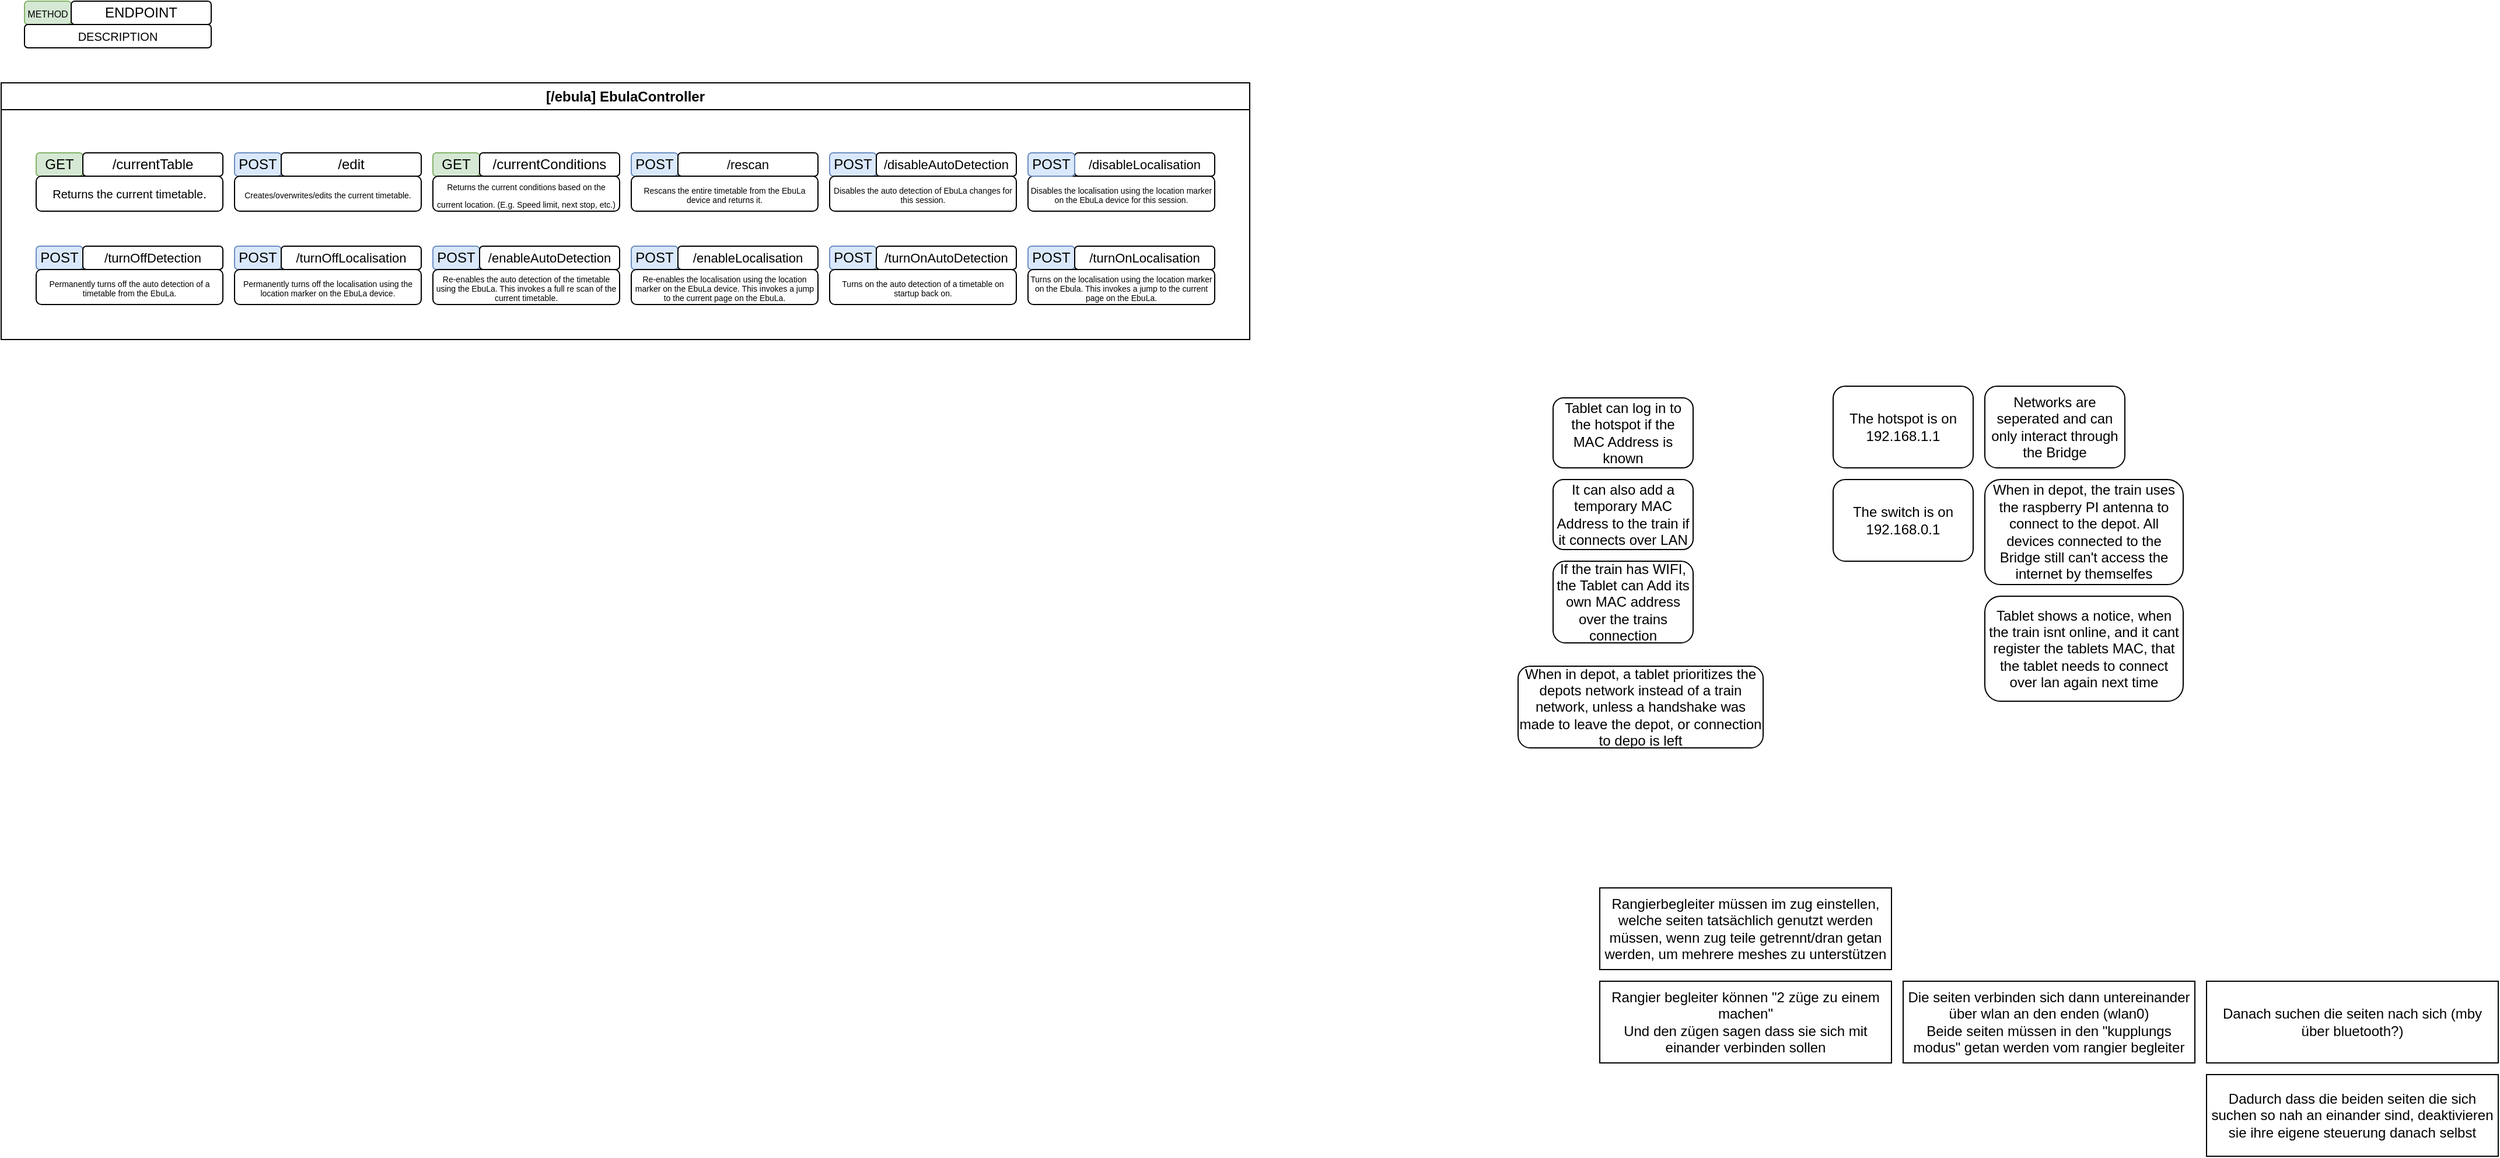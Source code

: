 <mxfile version="26.2.2">
  <diagram name="Page-1" id="dq8juwHjYBTWb1SoAbBf">
    <mxGraphModel dx="1725" dy="1782" grid="1" gridSize="10" guides="1" tooltips="1" connect="1" arrows="1" fold="1" page="1" pageScale="1" pageWidth="1920" pageHeight="1200" math="0" shadow="0">
      <root>
        <mxCell id="0" />
        <mxCell id="1" parent="0" />
        <mxCell id="D0AqdsrFLwhoFKeQuo0Y-10" value="Tablet can log in to the hotspot if the MAC Address is known" style="rounded=1;whiteSpace=wrap;html=1;" parent="1" vertex="1">
          <mxGeometry x="1380" y="370" width="120" height="60" as="geometry" />
        </mxCell>
        <mxCell id="D0AqdsrFLwhoFKeQuo0Y-11" value="It can also add a temporary MAC Address to the train if it connects over LAN" style="rounded=1;whiteSpace=wrap;html=1;" parent="1" vertex="1">
          <mxGeometry x="1380" y="440" width="120" height="60" as="geometry" />
        </mxCell>
        <mxCell id="D0AqdsrFLwhoFKeQuo0Y-12" value="If the train has WIFI, the Tablet can Add its own MAC address over the trains connection" style="rounded=1;whiteSpace=wrap;html=1;" parent="1" vertex="1">
          <mxGeometry x="1380" y="510" width="120" height="70" as="geometry" />
        </mxCell>
        <mxCell id="D0AqdsrFLwhoFKeQuo0Y-13" value="The hotspot is on 192.168.1.1" style="rounded=1;whiteSpace=wrap;html=1;" parent="1" vertex="1">
          <mxGeometry x="1620" y="360" width="120" height="70" as="geometry" />
        </mxCell>
        <mxCell id="D0AqdsrFLwhoFKeQuo0Y-14" value="The switch is on 192.168.0.1" style="rounded=1;whiteSpace=wrap;html=1;" parent="1" vertex="1">
          <mxGeometry x="1620" y="440" width="120" height="70" as="geometry" />
        </mxCell>
        <mxCell id="D0AqdsrFLwhoFKeQuo0Y-15" value="Networks are seperated and can only interact through the Bridge" style="rounded=1;whiteSpace=wrap;html=1;" parent="1" vertex="1">
          <mxGeometry x="1750" y="360" width="120" height="70" as="geometry" />
        </mxCell>
        <mxCell id="D0AqdsrFLwhoFKeQuo0Y-24" value="When in depot, the train uses the raspberry PI antenna to connect to the depot. All devices connected to the Bridge still can&#39;t access the internet by themselfes" style="rounded=1;whiteSpace=wrap;html=1;" parent="1" vertex="1">
          <mxGeometry x="1750" y="440" width="170" height="90" as="geometry" />
        </mxCell>
        <mxCell id="D0AqdsrFLwhoFKeQuo0Y-25" value="Tablet shows a notice, when the train isnt online, and it cant register the tablets MAC, that the tablet needs to connect over lan again next time" style="rounded=1;whiteSpace=wrap;html=1;" parent="1" vertex="1">
          <mxGeometry x="1750" y="540" width="170" height="90" as="geometry" />
        </mxCell>
        <mxCell id="D0AqdsrFLwhoFKeQuo0Y-29" value="When in depot, a tablet prioritizes the depots network instead of a train network, unless a handshake was made to leave the depot, or connection to depo is left" style="rounded=1;whiteSpace=wrap;html=1;" parent="1" vertex="1">
          <mxGeometry x="1350" y="600" width="210" height="70" as="geometry" />
        </mxCell>
        <mxCell id="RrzdnQDn-9nG9QoV303n-27" value="Rangierbegleiter müssen im zug einstellen, welche seiten tatsächlich genutzt werden müssen, wenn zug teile getrennt/dran getan werden, um mehrere meshes zu unterstützen" style="rounded=0;whiteSpace=wrap;html=1;" parent="1" vertex="1">
          <mxGeometry x="1420" y="790" width="250" height="70" as="geometry" />
        </mxCell>
        <mxCell id="RrzdnQDn-9nG9QoV303n-28" value="Rangier begleiter können &quot;2 züge zu einem machen&quot;&lt;div&gt;Und den zügen sagen dass sie sich mit einander verbinden sollen&lt;/div&gt;" style="rounded=0;whiteSpace=wrap;html=1;" parent="1" vertex="1">
          <mxGeometry x="1420" y="870" width="250" height="70" as="geometry" />
        </mxCell>
        <mxCell id="RrzdnQDn-9nG9QoV303n-29" value="Die seiten verbinden sich dann untereinander über wlan an den enden (wlan0)&lt;br&gt;Beide seiten müssen in den &quot;kupplungs modus&quot; getan werden vom rangier begleiter" style="rounded=0;whiteSpace=wrap;html=1;" parent="1" vertex="1">
          <mxGeometry x="1680" y="870" width="250" height="70" as="geometry" />
        </mxCell>
        <mxCell id="fbIB9J7qFFFKaNbtSgQg-2" value="Danach suchen die seiten nach sich (mby über bluetooth?)" style="rounded=0;whiteSpace=wrap;html=1;" parent="1" vertex="1">
          <mxGeometry x="1940" y="870" width="250" height="70" as="geometry" />
        </mxCell>
        <mxCell id="fbIB9J7qFFFKaNbtSgQg-3" value="Dadurch dass die beiden seiten die sich suchen so nah an einander sind, deaktivieren sie ihre eigene steuerung danach selbst" style="rounded=0;whiteSpace=wrap;html=1;" parent="1" vertex="1">
          <mxGeometry x="1940" y="950" width="250" height="70" as="geometry" />
        </mxCell>
        <mxCell id="RWCcXeoH5vesJ5peBKe--1" value="[/ebula] EbulaController" style="swimlane;whiteSpace=wrap;html=1;" vertex="1" parent="1">
          <mxGeometry x="50" y="100" width="1070" height="220" as="geometry" />
        </mxCell>
        <mxCell id="RWCcXeoH5vesJ5peBKe--8" value="GET" style="rounded=1;whiteSpace=wrap;html=1;fillColor=#d5e8d4;strokeColor=#82b366;" vertex="1" parent="RWCcXeoH5vesJ5peBKe--1">
          <mxGeometry x="30" y="60" width="40" height="20" as="geometry" />
        </mxCell>
        <mxCell id="RWCcXeoH5vesJ5peBKe--10" value="/currentTable" style="rounded=1;whiteSpace=wrap;html=1;" vertex="1" parent="RWCcXeoH5vesJ5peBKe--1">
          <mxGeometry x="70" y="60" width="120" height="20" as="geometry" />
        </mxCell>
        <mxCell id="RWCcXeoH5vesJ5peBKe--11" value="&lt;font style=&quot;font-size: 10px;&quot;&gt;Returns the current timetable.&lt;/font&gt;" style="rounded=1;whiteSpace=wrap;html=1;" vertex="1" parent="RWCcXeoH5vesJ5peBKe--1">
          <mxGeometry x="30" y="80" width="160" height="30" as="geometry" />
        </mxCell>
        <mxCell id="RWCcXeoH5vesJ5peBKe--15" value="POST" style="rounded=1;whiteSpace=wrap;html=1;fillColor=#dae8fc;strokeColor=#6c8ebf;" vertex="1" parent="RWCcXeoH5vesJ5peBKe--1">
          <mxGeometry x="200" y="60" width="40" height="20" as="geometry" />
        </mxCell>
        <mxCell id="RWCcXeoH5vesJ5peBKe--16" value="/edit" style="rounded=1;whiteSpace=wrap;html=1;" vertex="1" parent="RWCcXeoH5vesJ5peBKe--1">
          <mxGeometry x="240" y="60" width="120" height="20" as="geometry" />
        </mxCell>
        <mxCell id="RWCcXeoH5vesJ5peBKe--17" value="&lt;div style=&quot;line-height: 50%;&quot;&gt;&lt;p&gt;&lt;font style=&quot;font-size: 7px;&quot;&gt;&lt;font style=&quot;&quot;&gt;Creates/overwrites/edits the&amp;nbsp;&lt;/font&gt;&lt;span style=&quot;background-color: transparent; color: light-dark(rgb(0, 0, 0), rgb(255, 255, 255));&quot;&gt;current timetable.&lt;/span&gt;&lt;/font&gt;&lt;/p&gt;&lt;/div&gt;" style="rounded=1;whiteSpace=wrap;html=1;" vertex="1" parent="RWCcXeoH5vesJ5peBKe--1">
          <mxGeometry x="200" y="80" width="160" height="30" as="geometry" />
        </mxCell>
        <mxCell id="RWCcXeoH5vesJ5peBKe--18" value="GET" style="rounded=1;whiteSpace=wrap;html=1;fillColor=#d5e8d4;strokeColor=#82b366;" vertex="1" parent="RWCcXeoH5vesJ5peBKe--1">
          <mxGeometry x="370" y="60" width="40" height="20" as="geometry" />
        </mxCell>
        <mxCell id="RWCcXeoH5vesJ5peBKe--19" value="/currentConditions" style="rounded=1;whiteSpace=wrap;html=1;" vertex="1" parent="RWCcXeoH5vesJ5peBKe--1">
          <mxGeometry x="410" y="60" width="120" height="20" as="geometry" />
        </mxCell>
        <mxCell id="RWCcXeoH5vesJ5peBKe--20" value="&lt;font style=&quot;line-height: 70%; font-size: 7px;&quot;&gt;Returns the current conditions based on the current location. (E.g. Speed limit, next stop, etc.)&lt;/font&gt;" style="rounded=1;whiteSpace=wrap;html=1;" vertex="1" parent="RWCcXeoH5vesJ5peBKe--1">
          <mxGeometry x="370" y="80" width="160" height="30" as="geometry" />
        </mxCell>
        <mxCell id="RWCcXeoH5vesJ5peBKe--21" value="POST" style="rounded=1;whiteSpace=wrap;html=1;fillColor=#dae8fc;strokeColor=#6c8ebf;" vertex="1" parent="RWCcXeoH5vesJ5peBKe--1">
          <mxGeometry x="710" y="60" width="40" height="20" as="geometry" />
        </mxCell>
        <mxCell id="RWCcXeoH5vesJ5peBKe--22" value="&lt;font style=&quot;font-size: 11px;&quot;&gt;/disableAutoDetection&lt;/font&gt;" style="rounded=1;whiteSpace=wrap;html=1;" vertex="1" parent="RWCcXeoH5vesJ5peBKe--1">
          <mxGeometry x="750" y="60" width="120" height="20" as="geometry" />
        </mxCell>
        <mxCell id="RWCcXeoH5vesJ5peBKe--23" value="&lt;div style=&quot;line-height: 50%;&quot;&gt;&lt;p&gt;&lt;span style=&quot;font-size: 7px;&quot;&gt;Disables the auto detection of EbuLa changes for this session.&lt;/span&gt;&lt;/p&gt;&lt;/div&gt;" style="rounded=1;whiteSpace=wrap;html=1;" vertex="1" parent="RWCcXeoH5vesJ5peBKe--1">
          <mxGeometry x="710" y="80" width="160" height="30" as="geometry" />
        </mxCell>
        <mxCell id="RWCcXeoH5vesJ5peBKe--26" value="&lt;div style=&quot;line-height: 50%;&quot;&gt;&lt;p&gt;&lt;span style=&quot;font-size: 7px;&quot;&gt;Disables the localisation using the location marker on the EbuLa device for this session.&lt;/span&gt;&lt;/p&gt;&lt;/div&gt;" style="rounded=1;whiteSpace=wrap;html=1;" vertex="1" parent="RWCcXeoH5vesJ5peBKe--1">
          <mxGeometry x="880" y="80" width="160" height="30" as="geometry" />
        </mxCell>
        <mxCell id="RWCcXeoH5vesJ5peBKe--25" value="&lt;font style=&quot;font-size: 11px;&quot;&gt;/disableLocalisation&lt;/font&gt;" style="rounded=1;whiteSpace=wrap;html=1;" vertex="1" parent="RWCcXeoH5vesJ5peBKe--1">
          <mxGeometry x="920" y="60" width="120" height="20" as="geometry" />
        </mxCell>
        <mxCell id="RWCcXeoH5vesJ5peBKe--24" value="POST" style="rounded=1;whiteSpace=wrap;html=1;fillColor=#dae8fc;strokeColor=#6c8ebf;" vertex="1" parent="RWCcXeoH5vesJ5peBKe--1">
          <mxGeometry x="880" y="60" width="40" height="20" as="geometry" />
        </mxCell>
        <mxCell id="RWCcXeoH5vesJ5peBKe--27" value="POST" style="rounded=1;whiteSpace=wrap;html=1;fillColor=#dae8fc;strokeColor=#6c8ebf;" vertex="1" parent="RWCcXeoH5vesJ5peBKe--1">
          <mxGeometry x="30" y="140" width="40" height="20" as="geometry" />
        </mxCell>
        <mxCell id="RWCcXeoH5vesJ5peBKe--28" value="&lt;font style=&quot;font-size: 11px;&quot;&gt;/turnOffDetection&lt;/font&gt;" style="rounded=1;whiteSpace=wrap;html=1;" vertex="1" parent="RWCcXeoH5vesJ5peBKe--1">
          <mxGeometry x="70" y="140" width="120" height="20" as="geometry" />
        </mxCell>
        <mxCell id="RWCcXeoH5vesJ5peBKe--29" value="&lt;div style=&quot;line-height: 50%;&quot;&gt;&lt;p&gt;&lt;span style=&quot;font-size: 7px;&quot;&gt;Permanently turns off the auto detection of a timetable from the EbuLa.&lt;/span&gt;&lt;/p&gt;&lt;/div&gt;" style="rounded=1;whiteSpace=wrap;html=1;" vertex="1" parent="RWCcXeoH5vesJ5peBKe--1">
          <mxGeometry x="30" y="160" width="160" height="30" as="geometry" />
        </mxCell>
        <mxCell id="RWCcXeoH5vesJ5peBKe--30" value="POST" style="rounded=1;whiteSpace=wrap;html=1;fillColor=#dae8fc;strokeColor=#6c8ebf;" vertex="1" parent="RWCcXeoH5vesJ5peBKe--1">
          <mxGeometry x="200" y="140" width="40" height="20" as="geometry" />
        </mxCell>
        <mxCell id="RWCcXeoH5vesJ5peBKe--31" value="&lt;font style=&quot;font-size: 11px;&quot;&gt;/turnOffLocalisation&lt;/font&gt;" style="rounded=1;whiteSpace=wrap;html=1;" vertex="1" parent="RWCcXeoH5vesJ5peBKe--1">
          <mxGeometry x="240" y="140" width="120" height="20" as="geometry" />
        </mxCell>
        <mxCell id="RWCcXeoH5vesJ5peBKe--32" value="&lt;div style=&quot;line-height: 50%;&quot;&gt;&lt;p&gt;&lt;span style=&quot;font-size: 7px;&quot;&gt;Permanently turns off the localisation using the location marker on the EbuLa device.&lt;/span&gt;&lt;/p&gt;&lt;/div&gt;" style="rounded=1;whiteSpace=wrap;html=1;" vertex="1" parent="RWCcXeoH5vesJ5peBKe--1">
          <mxGeometry x="200" y="160" width="160" height="30" as="geometry" />
        </mxCell>
        <mxCell id="RWCcXeoH5vesJ5peBKe--33" value="POST" style="rounded=1;whiteSpace=wrap;html=1;fillColor=#dae8fc;strokeColor=#6c8ebf;" vertex="1" parent="RWCcXeoH5vesJ5peBKe--1">
          <mxGeometry x="370" y="140" width="40" height="20" as="geometry" />
        </mxCell>
        <mxCell id="RWCcXeoH5vesJ5peBKe--34" value="&lt;font style=&quot;font-size: 11px;&quot;&gt;/enableAutoDetection&lt;/font&gt;" style="rounded=1;whiteSpace=wrap;html=1;" vertex="1" parent="RWCcXeoH5vesJ5peBKe--1">
          <mxGeometry x="410" y="140" width="120" height="20" as="geometry" />
        </mxCell>
        <mxCell id="RWCcXeoH5vesJ5peBKe--35" value="&lt;div style=&quot;line-height: 50%;&quot;&gt;&lt;p&gt;&lt;span style=&quot;font-size: 7px;&quot;&gt;Re-enables the auto detection of the timetable using the EbuLa. This invokes a full re scan of the current timetable.&lt;/span&gt;&lt;/p&gt;&lt;/div&gt;" style="rounded=1;whiteSpace=wrap;html=1;" vertex="1" parent="RWCcXeoH5vesJ5peBKe--1">
          <mxGeometry x="370" y="160" width="160" height="30" as="geometry" />
        </mxCell>
        <mxCell id="RWCcXeoH5vesJ5peBKe--36" value="POST" style="rounded=1;whiteSpace=wrap;html=1;fillColor=#dae8fc;strokeColor=#6c8ebf;" vertex="1" parent="RWCcXeoH5vesJ5peBKe--1">
          <mxGeometry x="540" y="140" width="40" height="20" as="geometry" />
        </mxCell>
        <mxCell id="RWCcXeoH5vesJ5peBKe--37" value="&lt;font style=&quot;font-size: 11px;&quot;&gt;/enableLocalisation&lt;/font&gt;" style="rounded=1;whiteSpace=wrap;html=1;" vertex="1" parent="RWCcXeoH5vesJ5peBKe--1">
          <mxGeometry x="580" y="140" width="120" height="20" as="geometry" />
        </mxCell>
        <mxCell id="RWCcXeoH5vesJ5peBKe--38" value="&lt;div style=&quot;line-height: 50%;&quot;&gt;&lt;p&gt;&lt;span style=&quot;font-size: 7px;&quot;&gt;Re-enables the localisation using the location marker on the EbuLa device. This invokes a jump to the current page on the EbuLa.&lt;/span&gt;&lt;/p&gt;&lt;/div&gt;" style="rounded=1;whiteSpace=wrap;html=1;" vertex="1" parent="RWCcXeoH5vesJ5peBKe--1">
          <mxGeometry x="540" y="160" width="160" height="30" as="geometry" />
        </mxCell>
        <mxCell id="RWCcXeoH5vesJ5peBKe--39" value="POST" style="rounded=1;whiteSpace=wrap;html=1;fillColor=#dae8fc;strokeColor=#6c8ebf;" vertex="1" parent="RWCcXeoH5vesJ5peBKe--1">
          <mxGeometry x="540" y="60" width="40" height="20" as="geometry" />
        </mxCell>
        <mxCell id="RWCcXeoH5vesJ5peBKe--40" value="&lt;font style=&quot;font-size: 11px;&quot;&gt;/rescan&lt;/font&gt;" style="rounded=1;whiteSpace=wrap;html=1;" vertex="1" parent="RWCcXeoH5vesJ5peBKe--1">
          <mxGeometry x="580" y="60" width="120" height="20" as="geometry" />
        </mxCell>
        <mxCell id="RWCcXeoH5vesJ5peBKe--41" value="&lt;div style=&quot;line-height: 50%;&quot;&gt;&lt;p&gt;&lt;span style=&quot;font-size: 7px;&quot;&gt;Rescans the entire timetable from the EbuLa device and returns it.&lt;/span&gt;&lt;/p&gt;&lt;/div&gt;" style="rounded=1;whiteSpace=wrap;html=1;" vertex="1" parent="RWCcXeoH5vesJ5peBKe--1">
          <mxGeometry x="540" y="80" width="160" height="30" as="geometry" />
        </mxCell>
        <mxCell id="RWCcXeoH5vesJ5peBKe--42" value="POST" style="rounded=1;whiteSpace=wrap;html=1;fillColor=#dae8fc;strokeColor=#6c8ebf;" vertex="1" parent="RWCcXeoH5vesJ5peBKe--1">
          <mxGeometry x="710" y="140" width="40" height="20" as="geometry" />
        </mxCell>
        <mxCell id="RWCcXeoH5vesJ5peBKe--43" value="&lt;font style=&quot;font-size: 11px;&quot;&gt;/turnOnAutoDetection&lt;/font&gt;" style="rounded=1;whiteSpace=wrap;html=1;" vertex="1" parent="RWCcXeoH5vesJ5peBKe--1">
          <mxGeometry x="750" y="140" width="120" height="20" as="geometry" />
        </mxCell>
        <mxCell id="RWCcXeoH5vesJ5peBKe--44" value="&lt;div style=&quot;line-height: 50%;&quot;&gt;&lt;p&gt;&lt;span style=&quot;font-size: 7px;&quot;&gt;Turns on the auto detection of a timetable on startup back on.&lt;/span&gt;&lt;/p&gt;&lt;/div&gt;" style="rounded=1;whiteSpace=wrap;html=1;" vertex="1" parent="RWCcXeoH5vesJ5peBKe--1">
          <mxGeometry x="710" y="160" width="160" height="30" as="geometry" />
        </mxCell>
        <mxCell id="RWCcXeoH5vesJ5peBKe--45" value="POST" style="rounded=1;whiteSpace=wrap;html=1;fillColor=#dae8fc;strokeColor=#6c8ebf;" vertex="1" parent="RWCcXeoH5vesJ5peBKe--1">
          <mxGeometry x="880" y="140" width="40" height="20" as="geometry" />
        </mxCell>
        <mxCell id="RWCcXeoH5vesJ5peBKe--46" value="&lt;font style=&quot;font-size: 11px;&quot;&gt;/turnOnLocalisation&lt;/font&gt;" style="rounded=1;whiteSpace=wrap;html=1;" vertex="1" parent="RWCcXeoH5vesJ5peBKe--1">
          <mxGeometry x="920" y="140" width="120" height="20" as="geometry" />
        </mxCell>
        <mxCell id="RWCcXeoH5vesJ5peBKe--47" value="&lt;div style=&quot;line-height: 50%;&quot;&gt;&lt;p&gt;&lt;span style=&quot;font-size: 7px;&quot;&gt;Turns on the localisation using the location marker on the Ebula. This invokes a jump to the current page on the EbuLa.&lt;/span&gt;&lt;/p&gt;&lt;/div&gt;" style="rounded=1;whiteSpace=wrap;html=1;" vertex="1" parent="RWCcXeoH5vesJ5peBKe--1">
          <mxGeometry x="880" y="160" width="160" height="30" as="geometry" />
        </mxCell>
        <mxCell id="RWCcXeoH5vesJ5peBKe--12" value="&lt;font style=&quot;font-size: 8px;&quot;&gt;METHOD&lt;/font&gt;" style="rounded=1;whiteSpace=wrap;html=1;fillColor=#d5e8d4;strokeColor=#82b366;" vertex="1" parent="1">
          <mxGeometry x="70" y="30" width="40" height="20" as="geometry" />
        </mxCell>
        <mxCell id="RWCcXeoH5vesJ5peBKe--13" value="ENDPOINT" style="rounded=1;whiteSpace=wrap;html=1;" vertex="1" parent="1">
          <mxGeometry x="110" y="30" width="120" height="20" as="geometry" />
        </mxCell>
        <mxCell id="RWCcXeoH5vesJ5peBKe--14" value="&lt;font style=&quot;font-size: 10px;&quot;&gt;DESCRIPTION&lt;/font&gt;" style="rounded=1;whiteSpace=wrap;html=1;" vertex="1" parent="1">
          <mxGeometry x="70" y="50" width="160" height="20" as="geometry" />
        </mxCell>
      </root>
    </mxGraphModel>
  </diagram>
</mxfile>
